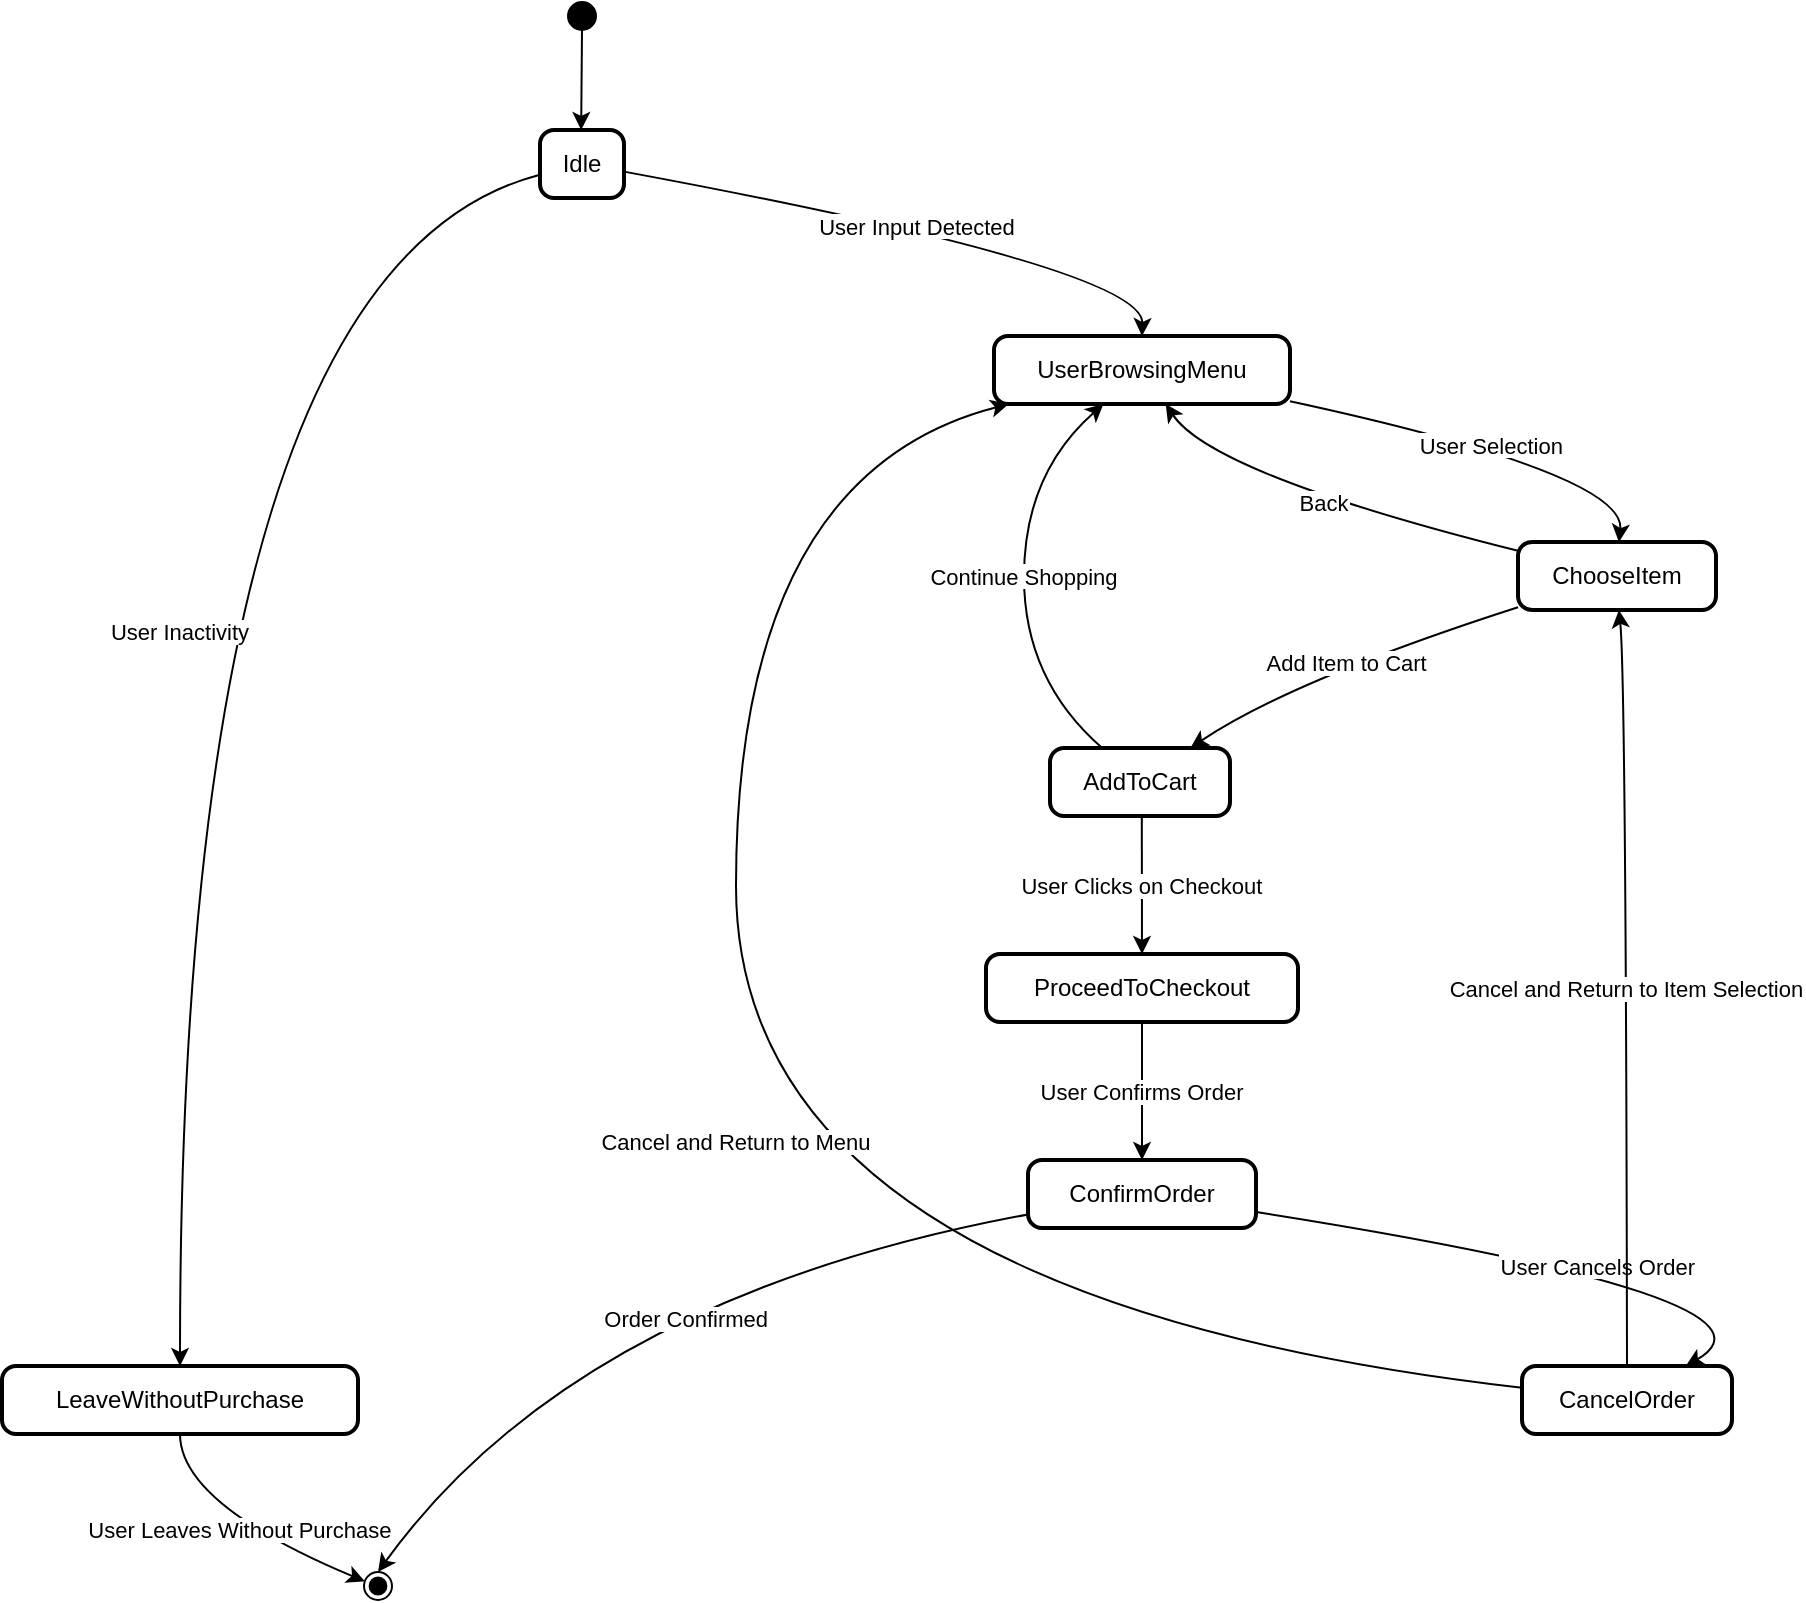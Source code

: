 <mxfile version="24.8.3">
  <diagram name="Page-1" id="gvHfFcjGBDerl264193b">
    <mxGraphModel dx="1434" dy="746" grid="1" gridSize="9" guides="1" tooltips="1" connect="1" arrows="1" fold="1" page="1" pageScale="1" pageWidth="827" pageHeight="1169" background="none" math="0" shadow="0">
      <root>
        <mxCell id="0" />
        <mxCell id="1" parent="0" />
        <mxCell id="2" value="" style="ellipse;fillColor=strokeColor;" parent="1" vertex="1">
          <mxGeometry x="310" y="8" width="14" height="14" as="geometry" />
        </mxCell>
        <mxCell id="3" value="Idle" style="rounded=1;absoluteArcSize=1;arcSize=14;whiteSpace=wrap;strokeWidth=2;" parent="1" vertex="1">
          <mxGeometry x="296" y="72" width="42" height="34" as="geometry" />
        </mxCell>
        <mxCell id="4" value="UserBrowsingMenu" style="rounded=1;absoluteArcSize=1;arcSize=14;whiteSpace=wrap;strokeWidth=2;" parent="1" vertex="1">
          <mxGeometry x="523" y="175" width="148" height="34" as="geometry" />
        </mxCell>
        <mxCell id="5" value="LeaveWithoutPurchase" style="rounded=1;absoluteArcSize=1;arcSize=14;whiteSpace=wrap;strokeWidth=2;" parent="1" vertex="1">
          <mxGeometry x="27" y="690" width="178" height="34" as="geometry" />
        </mxCell>
        <mxCell id="6" value="ChooseItem" style="rounded=1;absoluteArcSize=1;arcSize=14;whiteSpace=wrap;strokeWidth=2;" parent="1" vertex="1">
          <mxGeometry x="785" y="278" width="99" height="34" as="geometry" />
        </mxCell>
        <mxCell id="7" value="AddToCart" style="rounded=1;absoluteArcSize=1;arcSize=14;whiteSpace=wrap;strokeWidth=2;" parent="1" vertex="1">
          <mxGeometry x="551" y="381" width="90" height="34" as="geometry" />
        </mxCell>
        <mxCell id="8" value="ProceedToCheckout" style="rounded=1;absoluteArcSize=1;arcSize=14;whiteSpace=wrap;strokeWidth=2;" parent="1" vertex="1">
          <mxGeometry x="519" y="484" width="156" height="34" as="geometry" />
        </mxCell>
        <mxCell id="9" value="ConfirmOrder" style="rounded=1;absoluteArcSize=1;arcSize=14;whiteSpace=wrap;strokeWidth=2;" parent="1" vertex="1">
          <mxGeometry x="540" y="587" width="114" height="34" as="geometry" />
        </mxCell>
        <mxCell id="11" value="CancelOrder" style="rounded=1;absoluteArcSize=1;arcSize=14;whiteSpace=wrap;strokeWidth=2;" parent="1" vertex="1">
          <mxGeometry x="787" y="690" width="105" height="34" as="geometry" />
        </mxCell>
        <mxCell id="12" value="" style="ellipse;shape=endState;fillColor=strokeColor;" parent="1" vertex="1">
          <mxGeometry x="208" y="793" width="14" height="14" as="geometry" />
        </mxCell>
        <mxCell id="13" value="" style="curved=1;startArrow=none;;exitX=0.47;exitY=1;entryX=0.49;entryY=0;" parent="1" source="2" target="3" edge="1">
          <mxGeometry relative="1" as="geometry">
            <Array as="points" />
          </mxGeometry>
        </mxCell>
        <mxCell id="14" value="User Input Detected" style="curved=1;startArrow=none;;exitX=0.99;exitY=0.61;entryX=0.5;entryY=0;" parent="1" source="3" target="4" edge="1">
          <mxGeometry relative="1" as="geometry">
            <Array as="points">
              <mxPoint x="598" y="141" />
            </Array>
          </mxGeometry>
        </mxCell>
        <mxCell id="15" value="User Inactivity" style="curved=1;startArrow=none;;exitX=-0.01;exitY=0.66;entryX=0.5;entryY=0;" parent="1" source="3" target="5" edge="1">
          <mxGeometry relative="1" as="geometry">
            <Array as="points">
              <mxPoint x="116" y="141" />
            </Array>
          </mxGeometry>
        </mxCell>
        <mxCell id="16" value="User Selection" style="curved=1;startArrow=none;;exitX=1;exitY=0.96;entryX=0.51;entryY=0;" parent="1" source="4" target="6" edge="1">
          <mxGeometry relative="1" as="geometry">
            <Array as="points">
              <mxPoint x="839" y="244" />
            </Array>
          </mxGeometry>
        </mxCell>
        <mxCell id="17" value="Add Item to Cart" style="curved=1;startArrow=none;;exitX=0;exitY=0.96;entryX=0.78;entryY=0;" parent="1" source="6" target="7" edge="1">
          <mxGeometry relative="1" as="geometry">
            <Array as="points">
              <mxPoint x="672" y="347" />
            </Array>
          </mxGeometry>
        </mxCell>
        <mxCell id="18" value="Back" style="curved=1;startArrow=none;;exitX=0;exitY=0.13;entryX=0.58;entryY=1;" parent="1" source="6" target="4" edge="1">
          <mxGeometry relative="1" as="geometry">
            <Array as="points">
              <mxPoint x="632" y="244" />
            </Array>
          </mxGeometry>
        </mxCell>
        <mxCell id="19" value="User Clicks on Checkout" style="curved=1;startArrow=none;;exitX=0.51;exitY=1;entryX=0.5;entryY=0;" parent="1" source="7" target="8" edge="1">
          <mxGeometry relative="1" as="geometry">
            <Array as="points" />
          </mxGeometry>
        </mxCell>
        <mxCell id="20" value="Continue Shopping" style="curved=1;startArrow=none;;exitX=0.29;exitY=0;entryX=0.37;entryY=1;" parent="1" source="7" target="4" edge="1">
          <mxGeometry relative="1" as="geometry">
            <Array as="points">
              <mxPoint x="538" y="347" />
              <mxPoint x="538" y="244" />
            </Array>
          </mxGeometry>
        </mxCell>
        <mxCell id="21" value="User Confirms Order" style="curved=1;startArrow=none;;exitX=0.5;exitY=1;entryX=0.5;entryY=0;" parent="1" source="8" target="9" edge="1">
          <mxGeometry relative="1" as="geometry">
            <Array as="points" />
          </mxGeometry>
        </mxCell>
        <mxCell id="22" value="Order Confirmed" style="curved=1;startArrow=none;;exitX=0;exitY=0.8;entryX=0.5;entryY=0;entryDx=0;entryDy=0;" parent="1" source="9" target="12" edge="1">
          <mxGeometry x="-0.11" y="20" relative="1" as="geometry">
            <Array as="points">
              <mxPoint x="314" y="656" />
            </Array>
            <mxPoint x="313.5" y="690" as="targetPoint" />
            <mxPoint as="offset" />
          </mxGeometry>
        </mxCell>
        <mxCell id="23" value="User Cancels Order" style="curved=1;startArrow=none;;exitX=0.99;exitY=0.76;entryX=0.78;entryY=0;" parent="1" source="9" target="11" edge="1">
          <mxGeometry relative="1" as="geometry">
            <Array as="points">
              <mxPoint x="928" y="656" />
            </Array>
          </mxGeometry>
        </mxCell>
        <mxCell id="24" value="Cancel and Return to Item Selection" style="curved=1;startArrow=none;;exitX=0.5;exitY=0;entryX=0.51;entryY=1;" parent="1" source="11" target="6" edge="1">
          <mxGeometry relative="1" as="geometry">
            <Array as="points">
              <mxPoint x="839" y="347" />
            </Array>
          </mxGeometry>
        </mxCell>
        <mxCell id="25" value="Cancel and Return to Menu" style="curved=1;startArrow=none;;exitX=0;exitY=0.32;entryX=0.05;entryY=1;" parent="1" source="11" target="4" edge="1">
          <mxGeometry relative="1" as="geometry">
            <Array as="points">
              <mxPoint x="394" y="656" />
              <mxPoint x="394" y="244" />
            </Array>
          </mxGeometry>
        </mxCell>
        <mxCell id="27" value="User Leaves Without Purchase" style="curved=1;startArrow=none;;exitX=0.5;exitY=1;entryX=-0.02;entryY=0.29;" parent="1" source="5" target="12" edge="1">
          <mxGeometry relative="1" as="geometry">
            <Array as="points">
              <mxPoint x="116" y="759" />
            </Array>
          </mxGeometry>
        </mxCell>
      </root>
    </mxGraphModel>
  </diagram>
</mxfile>
